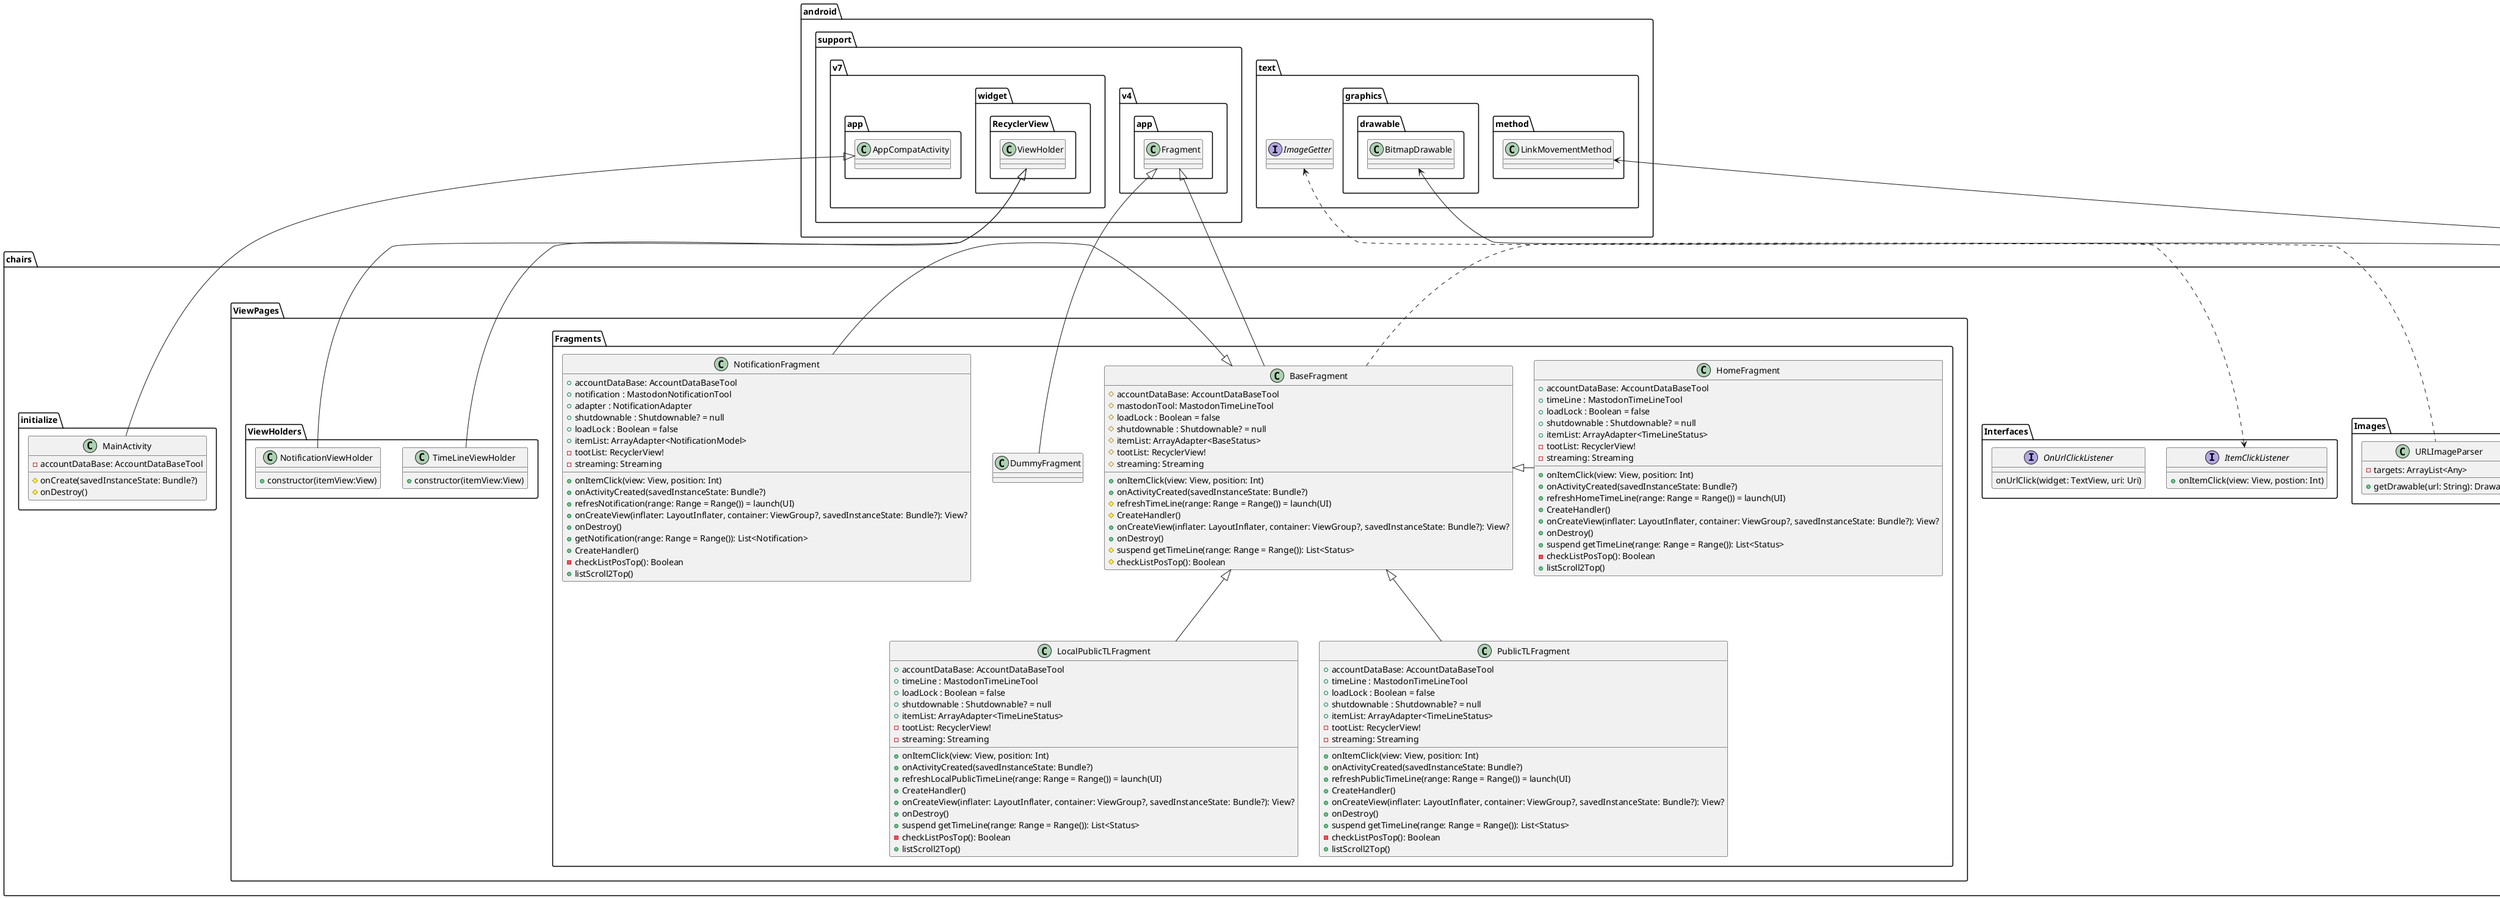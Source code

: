 @startuml Chairsクラス図
package android{
    package text{
        interface ImageGetter
        package method{
            class LinkMovementMethod
        }
        package graphics{
            package drawable{
                class BitmapDrawable
            }
        }

    }
    package support{
        package v4{
            package app{
                class Fragment
            }
        }
        package v7{
            package widget{
                package RecyclerView{
                    class ViewHolder
                }
            }
            package app{
                class AppCompatActivity
            }
        }
    }
}
package com.bumptech.glide.request.target{
    class SimpleTarget
}
package chairs{
    package data{
        package database{
            class MastodonAccount{
                + id : String
                + instanceName : String
                + userName : String
                + accessToken : String
                + lastLogin : Date
            }
        }

        package model{
            class NotificationModel{
                + createAt(context : Context, now : Long) : String
                + tootCreateAt : Long
                + type : String?
                + actionUserName : String?
                + actionAcater : String?
                + id : Long
                + content() : String
            }

            class TimeLineStatus{
                - offsetMap : Map
                + isFavourited : Boolean
                + favouritedCount() : Int
                + isReblogged : Boolean
                + rebloggedCount() : Int
                + reblog : TimeLineStatus?
                + content() : String
                + displayName() : String
                + spoilerText() : String
                + createAt(context : Context, now : Long) : String
                + isSensitive : Boolean
                + isCW : Boolean
                + spoilerText : String
                + avater : String
                + userName : String
                + displayName : String
                + tootID : Long
                + tootCreateAt : Long
                + via : String
                + isMediaAttach : Boolean
                + mediaAttachments List<Attachment>
            }
        }
    }
    package extensions{
        class String{
            + fromHtml(context: Context, textView : TextView) : Spanned
            + toIsoZonedDateTime() : ZonedDateTime
            + showToast(context: Context?, duration: Int)
            + showToastLogD(context: Context?, tag: String = "Debug")
            + showToastLogE(context: Context?, tag: String = "Error")
        }
        note left: 拡張メソッド
        class MutableLinkMovementMethod{
            - listener: OnUrlClickListener?
            + setOnUrlClickListener(l: OnUrlClickListener)
            + onTouchEvent(widget: TextView, buffer: Spannable, event: MotionEvent): Boolean
        }
        MutableLinkMovementMethod -up-> LinkMovementMethod
    }
    package Images{
        class PhotoViewActivity{
            # onCreate(savedInstanceState: Bundle?)
        }
        class URLImageParser{
            - targets: ArrayList<Any>
            + getDrawable(url: String): Drawable
        }
        URLImageParser .up-> ImageGetter
        class BitmapTarget{
            + onResourceReady(resource: Bitmap, glideAnimation: Transition<in Bitmap>?)
        }
        BitmapTarget -up-> SimpleTarget
        class UrlDrawable{
            + drawable: Drawable?
            + draw(canvas: Canvas)
        }
        UrlDrawable -up-> BitmapDrawable
    }
    package Interfaces{
        interface ItemClickListener{
            + onItemClick(view: View, postion: Int)
        }
        interface OnUrlClickListener{
            onUrlClick(widget: TextView, uri: Uri)
        }
    }
    package initialize{
        class MainActivity{
            - accountDataBase: AccountDataBaseTool
            # onCreate(savedInstanceState: Bundle?)
            # onDestroy()
        }
        MainActivity -|> AppCompatActivity
    }
    package ViewPages{
        package Fragments{
            class DummyFragment{

            }
            class BaseFragment{
                # accountDataBase: AccountDataBaseTool
                # mastodonTool: MastodonTimeLineTool
                # loadLock : Boolean = false
                # shutdownable : Shutdownable? = null
                # itemList: ArrayAdapter<BaseStatus>
                # tootList: RecyclerView!
                # streaming: Streaming
                + onItemClick(view: View, position: Int)
                + onActivityCreated(savedInstanceState: Bundle?)
                # refreshTimeLine(range: Range = Range()) = launch(UI)
                # CreateHandler()
                + onCreateView(inflater: LayoutInflater, container: ViewGroup?, savedInstanceState: Bundle?): View?
                + onDestroy()
                # suspend getTimeLine(range: Range = Range()): List<Status>
                # checkListPosTop(): Boolean
            }
            class HomeFragment{
                + accountDataBase: AccountDataBaseTool
                + timeLine : MastodonTimeLineTool
                + loadLock : Boolean = false
                + shutdownable : Shutdownable? = null
                + itemList: ArrayAdapter<TimeLineStatus>
                - tootList: RecyclerView!
                - streaming: Streaming
                + onItemClick(view: View, position: Int)
                + onActivityCreated(savedInstanceState: Bundle?)
                + refreshHomeTimeLine(range: Range = Range()) = launch(UI)
                + CreateHandler()
                + onCreateView(inflater: LayoutInflater, container: ViewGroup?, savedInstanceState: Bundle?): View?
                + onDestroy()
                + suspend getTimeLine(range: Range = Range()): List<Status>
                - checkListPosTop(): Boolean
                + listScroll2Top()
            }
            class LocalPublicTLFragment{
                + accountDataBase: AccountDataBaseTool
                + timeLine : MastodonTimeLineTool
                + loadLock : Boolean = false
                + shutdownable : Shutdownable? = null
                + itemList: ArrayAdapter<TimeLineStatus>
                - tootList: RecyclerView!
                - streaming: Streaming
                + onItemClick(view: View, position: Int)
                + onActivityCreated(savedInstanceState: Bundle?)
                + refreshLocalPublicTimeLine(range: Range = Range()) = launch(UI)
                + CreateHandler()
                + onCreateView(inflater: LayoutInflater, container: ViewGroup?, savedInstanceState: Bundle?): View?
                + onDestroy()
                + suspend getTimeLine(range: Range = Range()): List<Status>
                - checkListPosTop(): Boolean
                + listScroll2Top()
            }
            class NotificationFragment{
                + accountDataBase: AccountDataBaseTool
                + notification : MastodonNotificationTool
                + adapter : NotificationAdapter
                + shutdownable : Shutdownable? = null
                + loadLock : Boolean = false
                + itemList: ArrayAdapter<NotificationModel>
                - tootList: RecyclerView!
                - streaming: Streaming
                + onItemClick(view: View, position: Int)
                + onActivityCreated(savedInstanceState: Bundle?)
                + refresNotification(range: Range = Range()) = launch(UI)
                + onCreateView(inflater: LayoutInflater, container: ViewGroup?, savedInstanceState: Bundle?): View?
                + onDestroy()
                + getNotification(range: Range = Range()): List<Notification>
                + CreateHandler()
                - checkListPosTop(): Boolean
                + listScroll2Top()
            }
            class PublicTLFragment{
                + accountDataBase: AccountDataBaseTool
                + timeLine : MastodonTimeLineTool
                + loadLock : Boolean = false
                + shutdownable : Shutdownable? = null
                + itemList: ArrayAdapter<TimeLineStatus>
                - tootList: RecyclerView!
                - streaming: Streaming
                + onItemClick(view: View, position: Int)
                + onActivityCreated(savedInstanceState: Bundle?)
                + refreshPublicTimeLine(range: Range = Range()) = launch(UI)
                + CreateHandler()
                + onCreateView(inflater: LayoutInflater, container: ViewGroup?, savedInstanceState: Bundle?): View?
                + onDestroy()
                + suspend getTimeLine(range: Range = Range()): List<Status>
                - checkListPosTop(): Boolean
                + listScroll2Top()
            }
            DummyFragment -up-|> Fragment
            BaseFragment -up-|> Fragment
            BaseFragment .> ItemClickListener
            HomeFragment -left-|> BaseFragment
            LocalPublicTLFragment -up-|> BaseFragment
            NotificationFragment -right-|> BaseFragment
            PublicTLFragment -up-|> BaseFragment
        }
        package ViewHolders{
            class TimeLineViewHolder{
                + constructor(itemView:View)
            }
            class NotificationViewHolder{
                + constructor(itemView:View)
            }
            TimeLineViewHolder -up-|> ViewHolder
            NotificationViewHolder -up-|> ViewHolder
        }
    }
}
@enduml

